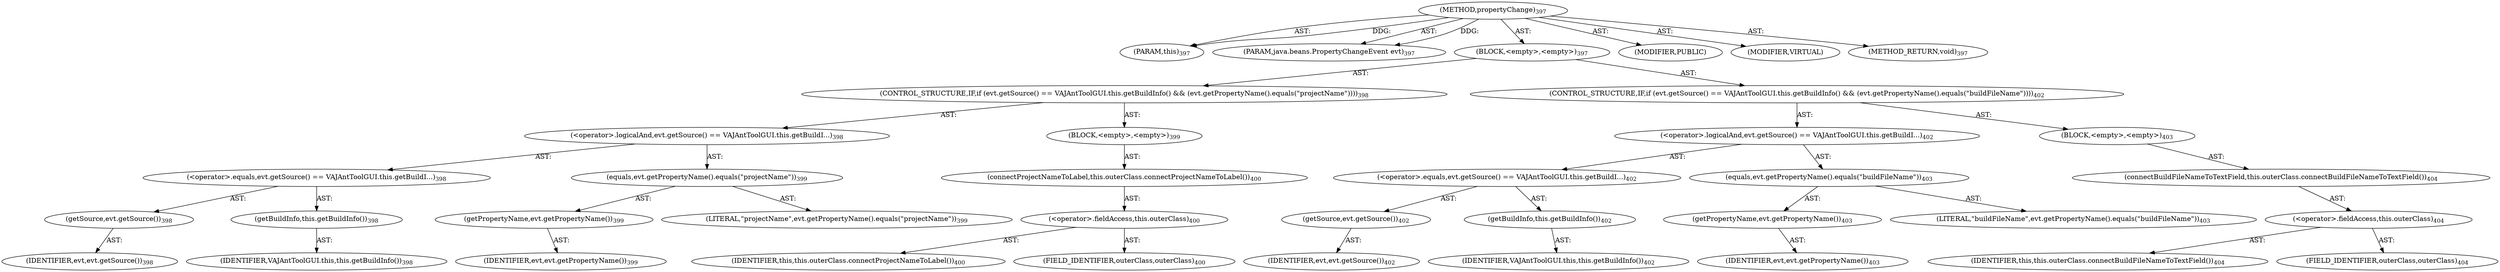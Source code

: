 digraph "propertyChange" {  
"111669149707" [label = <(METHOD,propertyChange)<SUB>397</SUB>> ]
"115964117001" [label = <(PARAM,this)<SUB>397</SUB>> ]
"115964117070" [label = <(PARAM,java.beans.PropertyChangeEvent evt)<SUB>397</SUB>> ]
"25769803817" [label = <(BLOCK,&lt;empty&gt;,&lt;empty&gt;)<SUB>397</SUB>> ]
"47244640286" [label = <(CONTROL_STRUCTURE,IF,if (evt.getSource() == VAJAntToolGUI.this.getBuildInfo() &amp;&amp; (evt.getPropertyName().equals(&quot;projectName&quot;))))<SUB>398</SUB>> ]
"30064771321" [label = <(&lt;operator&gt;.logicalAnd,evt.getSource() == VAJAntToolGUI.this.getBuildI...)<SUB>398</SUB>> ]
"30064771322" [label = <(&lt;operator&gt;.equals,evt.getSource() == VAJAntToolGUI.this.getBuildI...)<SUB>398</SUB>> ]
"30064771323" [label = <(getSource,evt.getSource())<SUB>398</SUB>> ]
"68719477042" [label = <(IDENTIFIER,evt,evt.getSource())<SUB>398</SUB>> ]
"30064771324" [label = <(getBuildInfo,this.getBuildInfo())<SUB>398</SUB>> ]
"68719476801" [label = <(IDENTIFIER,VAJAntToolGUI.this,this.getBuildInfo())<SUB>398</SUB>> ]
"30064771325" [label = <(equals,evt.getPropertyName().equals(&quot;projectName&quot;))<SUB>399</SUB>> ]
"30064771326" [label = <(getPropertyName,evt.getPropertyName())<SUB>399</SUB>> ]
"68719477043" [label = <(IDENTIFIER,evt,evt.getPropertyName())<SUB>399</SUB>> ]
"90194313239" [label = <(LITERAL,&quot;projectName&quot;,evt.getPropertyName().equals(&quot;projectName&quot;))<SUB>399</SUB>> ]
"25769803818" [label = <(BLOCK,&lt;empty&gt;,&lt;empty&gt;)<SUB>399</SUB>> ]
"30064771327" [label = <(connectProjectNameToLabel,this.outerClass.connectProjectNameToLabel())<SUB>400</SUB>> ]
"30064771328" [label = <(&lt;operator&gt;.fieldAccess,this.outerClass)<SUB>400</SUB>> ]
"68719476802" [label = <(IDENTIFIER,this,this.outerClass.connectProjectNameToLabel())<SUB>400</SUB>> ]
"55834574914" [label = <(FIELD_IDENTIFIER,outerClass,outerClass)<SUB>400</SUB>> ]
"47244640287" [label = <(CONTROL_STRUCTURE,IF,if (evt.getSource() == VAJAntToolGUI.this.getBuildInfo() &amp;&amp; (evt.getPropertyName().equals(&quot;buildFileName&quot;))))<SUB>402</SUB>> ]
"30064771329" [label = <(&lt;operator&gt;.logicalAnd,evt.getSource() == VAJAntToolGUI.this.getBuildI...)<SUB>402</SUB>> ]
"30064771330" [label = <(&lt;operator&gt;.equals,evt.getSource() == VAJAntToolGUI.this.getBuildI...)<SUB>402</SUB>> ]
"30064771331" [label = <(getSource,evt.getSource())<SUB>402</SUB>> ]
"68719477044" [label = <(IDENTIFIER,evt,evt.getSource())<SUB>402</SUB>> ]
"30064771332" [label = <(getBuildInfo,this.getBuildInfo())<SUB>402</SUB>> ]
"68719476803" [label = <(IDENTIFIER,VAJAntToolGUI.this,this.getBuildInfo())<SUB>402</SUB>> ]
"30064771333" [label = <(equals,evt.getPropertyName().equals(&quot;buildFileName&quot;))<SUB>403</SUB>> ]
"30064771334" [label = <(getPropertyName,evt.getPropertyName())<SUB>403</SUB>> ]
"68719477045" [label = <(IDENTIFIER,evt,evt.getPropertyName())<SUB>403</SUB>> ]
"90194313240" [label = <(LITERAL,&quot;buildFileName&quot;,evt.getPropertyName().equals(&quot;buildFileName&quot;))<SUB>403</SUB>> ]
"25769803819" [label = <(BLOCK,&lt;empty&gt;,&lt;empty&gt;)<SUB>403</SUB>> ]
"30064771335" [label = <(connectBuildFileNameToTextField,this.outerClass.connectBuildFileNameToTextField())<SUB>404</SUB>> ]
"30064771336" [label = <(&lt;operator&gt;.fieldAccess,this.outerClass)<SUB>404</SUB>> ]
"68719476804" [label = <(IDENTIFIER,this,this.outerClass.connectBuildFileNameToTextField())<SUB>404</SUB>> ]
"55834574915" [label = <(FIELD_IDENTIFIER,outerClass,outerClass)<SUB>404</SUB>> ]
"133143986243" [label = <(MODIFIER,PUBLIC)> ]
"133143986244" [label = <(MODIFIER,VIRTUAL)> ]
"128849018891" [label = <(METHOD_RETURN,void)<SUB>397</SUB>> ]
  "111669149707" -> "115964117001"  [ label = "AST: "] 
  "111669149707" -> "115964117070"  [ label = "AST: "] 
  "111669149707" -> "25769803817"  [ label = "AST: "] 
  "111669149707" -> "133143986243"  [ label = "AST: "] 
  "111669149707" -> "133143986244"  [ label = "AST: "] 
  "111669149707" -> "128849018891"  [ label = "AST: "] 
  "25769803817" -> "47244640286"  [ label = "AST: "] 
  "25769803817" -> "47244640287"  [ label = "AST: "] 
  "47244640286" -> "30064771321"  [ label = "AST: "] 
  "47244640286" -> "25769803818"  [ label = "AST: "] 
  "30064771321" -> "30064771322"  [ label = "AST: "] 
  "30064771321" -> "30064771325"  [ label = "AST: "] 
  "30064771322" -> "30064771323"  [ label = "AST: "] 
  "30064771322" -> "30064771324"  [ label = "AST: "] 
  "30064771323" -> "68719477042"  [ label = "AST: "] 
  "30064771324" -> "68719476801"  [ label = "AST: "] 
  "30064771325" -> "30064771326"  [ label = "AST: "] 
  "30064771325" -> "90194313239"  [ label = "AST: "] 
  "30064771326" -> "68719477043"  [ label = "AST: "] 
  "25769803818" -> "30064771327"  [ label = "AST: "] 
  "30064771327" -> "30064771328"  [ label = "AST: "] 
  "30064771328" -> "68719476802"  [ label = "AST: "] 
  "30064771328" -> "55834574914"  [ label = "AST: "] 
  "47244640287" -> "30064771329"  [ label = "AST: "] 
  "47244640287" -> "25769803819"  [ label = "AST: "] 
  "30064771329" -> "30064771330"  [ label = "AST: "] 
  "30064771329" -> "30064771333"  [ label = "AST: "] 
  "30064771330" -> "30064771331"  [ label = "AST: "] 
  "30064771330" -> "30064771332"  [ label = "AST: "] 
  "30064771331" -> "68719477044"  [ label = "AST: "] 
  "30064771332" -> "68719476803"  [ label = "AST: "] 
  "30064771333" -> "30064771334"  [ label = "AST: "] 
  "30064771333" -> "90194313240"  [ label = "AST: "] 
  "30064771334" -> "68719477045"  [ label = "AST: "] 
  "25769803819" -> "30064771335"  [ label = "AST: "] 
  "30064771335" -> "30064771336"  [ label = "AST: "] 
  "30064771336" -> "68719476804"  [ label = "AST: "] 
  "30064771336" -> "55834574915"  [ label = "AST: "] 
  "111669149707" -> "115964117001"  [ label = "DDG: "] 
  "111669149707" -> "115964117070"  [ label = "DDG: "] 
}
